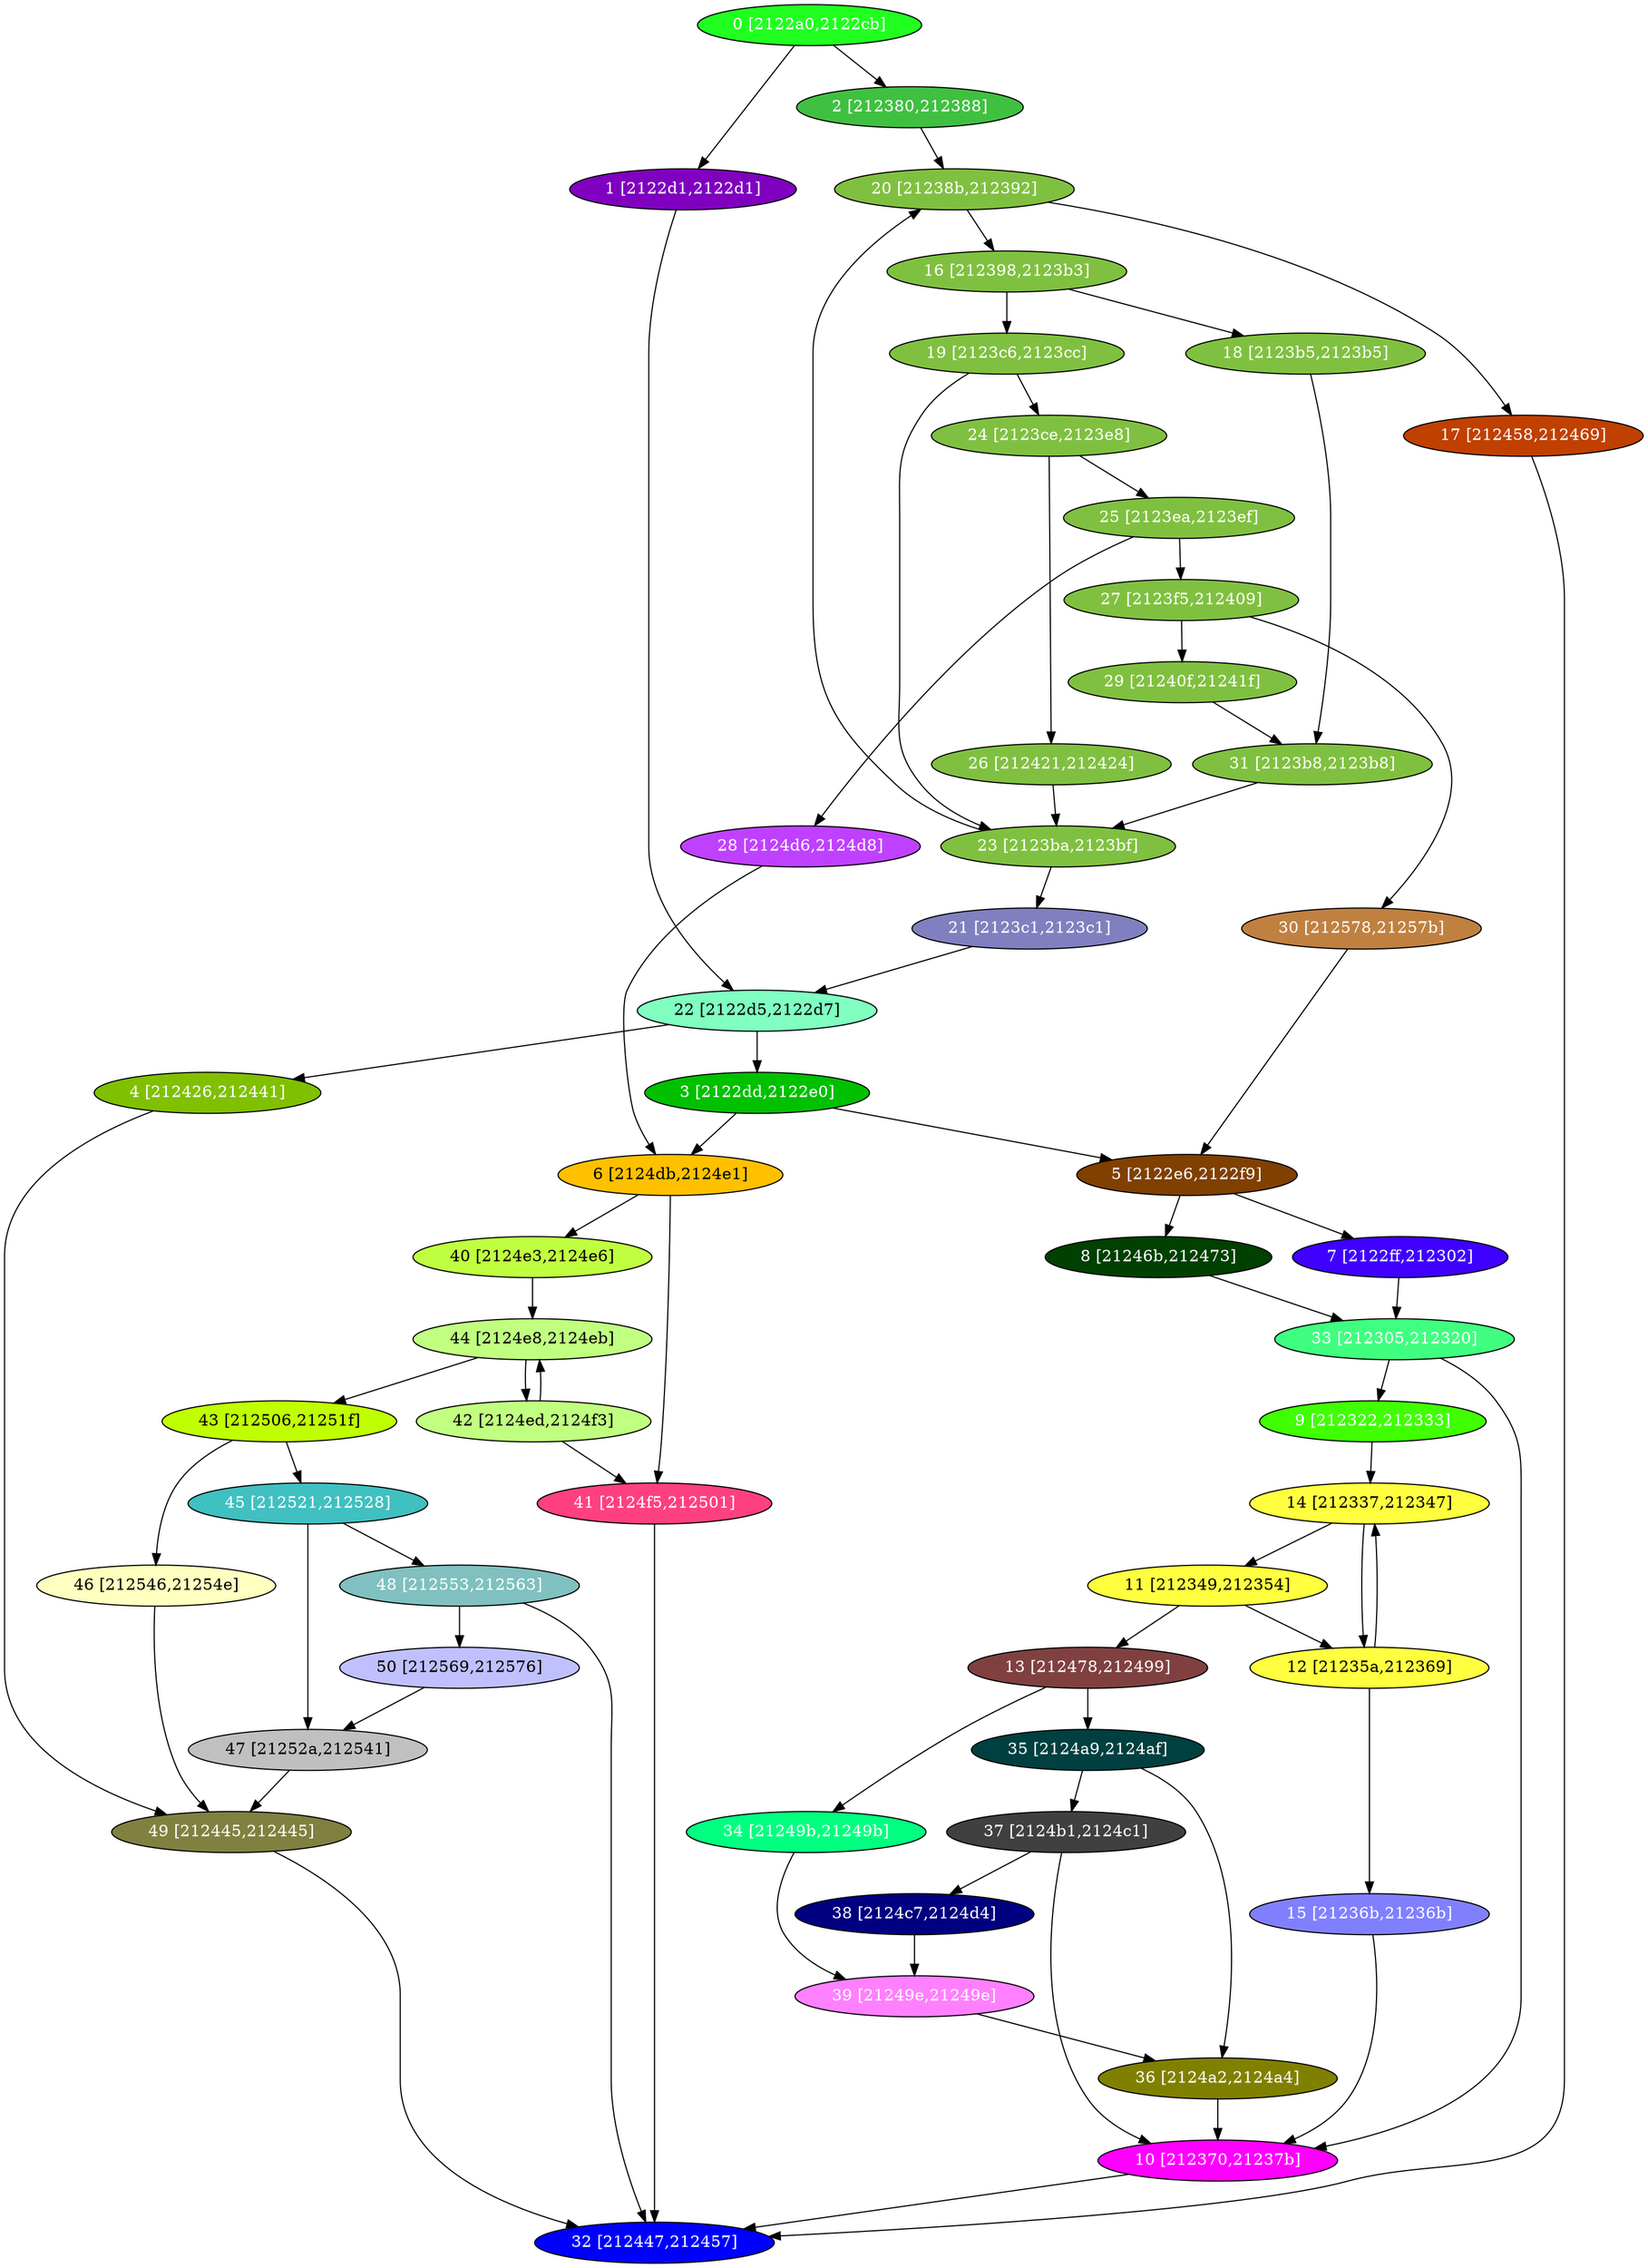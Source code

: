 diGraph libnss3{
	libnss3_0  [style=filled fillcolor="#20FF20" fontcolor="#ffffff" shape=oval label="0 [2122a0,2122cb]"]
	libnss3_1  [style=filled fillcolor="#8000C0" fontcolor="#ffffff" shape=oval label="1 [2122d1,2122d1]"]
	libnss3_2  [style=filled fillcolor="#40C040" fontcolor="#ffffff" shape=oval label="2 [212380,212388]"]
	libnss3_3  [style=filled fillcolor="#00C000" fontcolor="#ffffff" shape=oval label="3 [2122dd,2122e0]"]
	libnss3_4  [style=filled fillcolor="#80C000" fontcolor="#ffffff" shape=oval label="4 [212426,212441]"]
	libnss3_5  [style=filled fillcolor="#804000" fontcolor="#ffffff" shape=oval label="5 [2122e6,2122f9]"]
	libnss3_6  [style=filled fillcolor="#FFC000" fontcolor="#000000" shape=oval label="6 [2124db,2124e1]"]
	libnss3_7  [style=filled fillcolor="#4000FF" fontcolor="#ffffff" shape=oval label="7 [2122ff,212302]"]
	libnss3_8  [style=filled fillcolor="#004000" fontcolor="#ffffff" shape=oval label="8 [21246b,212473]"]
	libnss3_9  [style=filled fillcolor="#40FF00" fontcolor="#ffffff" shape=oval label="9 [212322,212333]"]
	libnss3_a  [style=filled fillcolor="#FF00FF" fontcolor="#ffffff" shape=oval label="10 [212370,21237b]"]
	libnss3_b  [style=filled fillcolor="#FFFF40" fontcolor="#000000" shape=oval label="11 [212349,212354]"]
	libnss3_c  [style=filled fillcolor="#FFFF40" fontcolor="#000000" shape=oval label="12 [21235a,212369]"]
	libnss3_d  [style=filled fillcolor="#804040" fontcolor="#ffffff" shape=oval label="13 [212478,212499]"]
	libnss3_e  [style=filled fillcolor="#FFFF40" fontcolor="#000000" shape=oval label="14 [212337,212347]"]
	libnss3_f  [style=filled fillcolor="#8080FF" fontcolor="#ffffff" shape=oval label="15 [21236b,21236b]"]
	libnss3_10  [style=filled fillcolor="#80C040" fontcolor="#ffffff" shape=oval label="16 [212398,2123b3]"]
	libnss3_11  [style=filled fillcolor="#C04000" fontcolor="#ffffff" shape=oval label="17 [212458,212469]"]
	libnss3_12  [style=filled fillcolor="#80C040" fontcolor="#ffffff" shape=oval label="18 [2123b5,2123b5]"]
	libnss3_13  [style=filled fillcolor="#80C040" fontcolor="#ffffff" shape=oval label="19 [2123c6,2123cc]"]
	libnss3_14  [style=filled fillcolor="#80C040" fontcolor="#ffffff" shape=oval label="20 [21238b,212392]"]
	libnss3_15  [style=filled fillcolor="#8080C0" fontcolor="#ffffff" shape=oval label="21 [2123c1,2123c1]"]
	libnss3_16  [style=filled fillcolor="#80FFC0" fontcolor="#000000" shape=oval label="22 [2122d5,2122d7]"]
	libnss3_17  [style=filled fillcolor="#80C040" fontcolor="#ffffff" shape=oval label="23 [2123ba,2123bf]"]
	libnss3_18  [style=filled fillcolor="#80C040" fontcolor="#ffffff" shape=oval label="24 [2123ce,2123e8]"]
	libnss3_19  [style=filled fillcolor="#80C040" fontcolor="#ffffff" shape=oval label="25 [2123ea,2123ef]"]
	libnss3_1a  [style=filled fillcolor="#80C040" fontcolor="#ffffff" shape=oval label="26 [212421,212424]"]
	libnss3_1b  [style=filled fillcolor="#80C040" fontcolor="#ffffff" shape=oval label="27 [2123f5,212409]"]
	libnss3_1c  [style=filled fillcolor="#C040FF" fontcolor="#ffffff" shape=oval label="28 [2124d6,2124d8]"]
	libnss3_1d  [style=filled fillcolor="#80C040" fontcolor="#ffffff" shape=oval label="29 [21240f,21241f]"]
	libnss3_1e  [style=filled fillcolor="#C08040" fontcolor="#ffffff" shape=oval label="30 [212578,21257b]"]
	libnss3_1f  [style=filled fillcolor="#80C040" fontcolor="#ffffff" shape=oval label="31 [2123b8,2123b8]"]
	libnss3_20  [style=filled fillcolor="#0000FF" fontcolor="#ffffff" shape=oval label="32 [212447,212457]"]
	libnss3_21  [style=filled fillcolor="#40FF80" fontcolor="#ffffff" shape=oval label="33 [212305,212320]"]
	libnss3_22  [style=filled fillcolor="#00FF80" fontcolor="#ffffff" shape=oval label="34 [21249b,21249b]"]
	libnss3_23  [style=filled fillcolor="#004040" fontcolor="#ffffff" shape=oval label="35 [2124a9,2124af]"]
	libnss3_24  [style=filled fillcolor="#808000" fontcolor="#ffffff" shape=oval label="36 [2124a2,2124a4]"]
	libnss3_25  [style=filled fillcolor="#404040" fontcolor="#ffffff" shape=oval label="37 [2124b1,2124c1]"]
	libnss3_26  [style=filled fillcolor="#000080" fontcolor="#ffffff" shape=oval label="38 [2124c7,2124d4]"]
	libnss3_27  [style=filled fillcolor="#FF80FF" fontcolor="#ffffff" shape=oval label="39 [21249e,21249e]"]
	libnss3_28  [style=filled fillcolor="#C0FF40" fontcolor="#000000" shape=oval label="40 [2124e3,2124e6]"]
	libnss3_29  [style=filled fillcolor="#FF4080" fontcolor="#ffffff" shape=oval label="41 [2124f5,212501]"]
	libnss3_2a  [style=filled fillcolor="#C0FF80" fontcolor="#000000" shape=oval label="42 [2124ed,2124f3]"]
	libnss3_2b  [style=filled fillcolor="#C0FF00" fontcolor="#000000" shape=oval label="43 [212506,21251f]"]
	libnss3_2c  [style=filled fillcolor="#C0FF80" fontcolor="#000000" shape=oval label="44 [2124e8,2124eb]"]
	libnss3_2d  [style=filled fillcolor="#40C0C0" fontcolor="#ffffff" shape=oval label="45 [212521,212528]"]
	libnss3_2e  [style=filled fillcolor="#FFFFC0" fontcolor="#000000" shape=oval label="46 [212546,21254e]"]
	libnss3_2f  [style=filled fillcolor="#C0C0C0" fontcolor="#000000" shape=oval label="47 [21252a,212541]"]
	libnss3_30  [style=filled fillcolor="#80C0C0" fontcolor="#ffffff" shape=oval label="48 [212553,212563]"]
	libnss3_31  [style=filled fillcolor="#808040" fontcolor="#ffffff" shape=oval label="49 [212445,212445]"]
	libnss3_32  [style=filled fillcolor="#C0C0FF" fontcolor="#000000" shape=oval label="50 [212569,212576]"]

	libnss3_0 -> libnss3_1
	libnss3_0 -> libnss3_2
	libnss3_1 -> libnss3_16
	libnss3_2 -> libnss3_14
	libnss3_3 -> libnss3_5
	libnss3_3 -> libnss3_6
	libnss3_4 -> libnss3_31
	libnss3_5 -> libnss3_7
	libnss3_5 -> libnss3_8
	libnss3_6 -> libnss3_28
	libnss3_6 -> libnss3_29
	libnss3_7 -> libnss3_21
	libnss3_8 -> libnss3_21
	libnss3_9 -> libnss3_e
	libnss3_a -> libnss3_20
	libnss3_b -> libnss3_c
	libnss3_b -> libnss3_d
	libnss3_c -> libnss3_e
	libnss3_c -> libnss3_f
	libnss3_d -> libnss3_22
	libnss3_d -> libnss3_23
	libnss3_e -> libnss3_b
	libnss3_e -> libnss3_c
	libnss3_f -> libnss3_a
	libnss3_10 -> libnss3_12
	libnss3_10 -> libnss3_13
	libnss3_11 -> libnss3_20
	libnss3_12 -> libnss3_1f
	libnss3_13 -> libnss3_17
	libnss3_13 -> libnss3_18
	libnss3_14 -> libnss3_10
	libnss3_14 -> libnss3_11
	libnss3_15 -> libnss3_16
	libnss3_16 -> libnss3_3
	libnss3_16 -> libnss3_4
	libnss3_17 -> libnss3_14
	libnss3_17 -> libnss3_15
	libnss3_18 -> libnss3_19
	libnss3_18 -> libnss3_1a
	libnss3_19 -> libnss3_1b
	libnss3_19 -> libnss3_1c
	libnss3_1a -> libnss3_17
	libnss3_1b -> libnss3_1d
	libnss3_1b -> libnss3_1e
	libnss3_1c -> libnss3_6
	libnss3_1d -> libnss3_1f
	libnss3_1e -> libnss3_5
	libnss3_1f -> libnss3_17
	libnss3_21 -> libnss3_9
	libnss3_21 -> libnss3_a
	libnss3_22 -> libnss3_27
	libnss3_23 -> libnss3_24
	libnss3_23 -> libnss3_25
	libnss3_24 -> libnss3_a
	libnss3_25 -> libnss3_a
	libnss3_25 -> libnss3_26
	libnss3_26 -> libnss3_27
	libnss3_27 -> libnss3_24
	libnss3_28 -> libnss3_2c
	libnss3_29 -> libnss3_20
	libnss3_2a -> libnss3_29
	libnss3_2a -> libnss3_2c
	libnss3_2b -> libnss3_2d
	libnss3_2b -> libnss3_2e
	libnss3_2c -> libnss3_2a
	libnss3_2c -> libnss3_2b
	libnss3_2d -> libnss3_2f
	libnss3_2d -> libnss3_30
	libnss3_2e -> libnss3_31
	libnss3_2f -> libnss3_31
	libnss3_30 -> libnss3_20
	libnss3_30 -> libnss3_32
	libnss3_31 -> libnss3_20
	libnss3_32 -> libnss3_2f
}